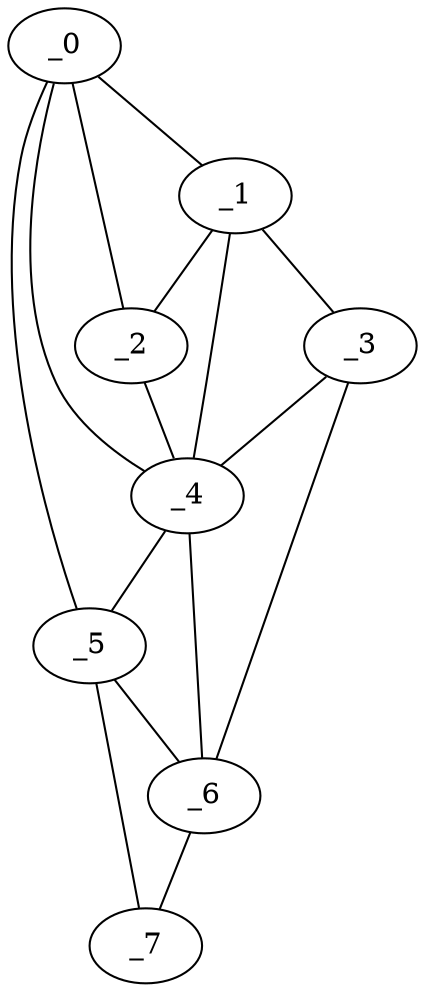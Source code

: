 graph "obj97__165.gxl" {
	_0	 [x=18,
		y=30];
	_1	 [x=19,
		y=42];
	_0 -- _1	 [valence=1];
	_2	 [x=22,
		y=36];
	_0 -- _2	 [valence=2];
	_4	 [x=44,
		y=25];
	_0 -- _4	 [valence=2];
	_5	 [x=46,
		y=19];
	_0 -- _5	 [valence=1];
	_1 -- _2	 [valence=2];
	_3	 [x=35,
		y=80];
	_1 -- _3	 [valence=1];
	_1 -- _4	 [valence=2];
	_2 -- _4	 [valence=1];
	_3 -- _4	 [valence=2];
	_6	 [x=114,
		y=20];
	_3 -- _6	 [valence=1];
	_4 -- _5	 [valence=2];
	_4 -- _6	 [valence=1];
	_5 -- _6	 [valence=2];
	_7	 [x=118,
		y=10];
	_5 -- _7	 [valence=1];
	_6 -- _7	 [valence=1];
}
